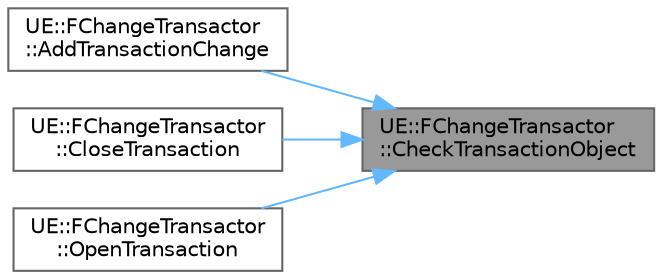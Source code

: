 digraph "UE::FChangeTransactor::CheckTransactionObject"
{
 // INTERACTIVE_SVG=YES
 // LATEX_PDF_SIZE
  bgcolor="transparent";
  edge [fontname=Helvetica,fontsize=10,labelfontname=Helvetica,labelfontsize=10];
  node [fontname=Helvetica,fontsize=10,shape=box,height=0.2,width=0.4];
  rankdir="RL";
  Node1 [id="Node000001",label="UE::FChangeTransactor\l::CheckTransactionObject",height=0.2,width=0.4,color="gray40", fillcolor="grey60", style="filled", fontcolor="black",tooltip=" "];
  Node1 -> Node2 [id="edge1_Node000001_Node000002",dir="back",color="steelblue1",style="solid",tooltip=" "];
  Node2 [id="Node000002",label="UE::FChangeTransactor\l::AddTransactionChange",height=0.2,width=0.4,color="grey40", fillcolor="white", style="filled",URL="$df/d29/structUE_1_1FChangeTransactor.html#acad54278634af86b65f6d0777f9f67a1",tooltip="Inserts a FChange instance into the compound change data."];
  Node1 -> Node3 [id="edge2_Node000001_Node000003",dir="back",color="steelblue1",style="solid",tooltip=" "];
  Node3 [id="Node000003",label="UE::FChangeTransactor\l::CloseTransaction",height=0.2,width=0.4,color="grey40", fillcolor="white", style="filled",URL="$df/d29/structUE_1_1FChangeTransactor.html#ac57cdad0e6400e07d2703d0387e54234",tooltip="Closes the currently pending transaction, inserting a FCompoundChange object, containing any FChange'..."];
  Node1 -> Node4 [id="edge3_Node000001_Node000004",dir="back",color="steelblue1",style="solid",tooltip=" "];
  Node4 [id="Node000004",label="UE::FChangeTransactor\l::OpenTransaction",height=0.2,width=0.4,color="grey40", fillcolor="white", style="filled",URL="$df/d29/structUE_1_1FChangeTransactor.html#ac9bf4edb755f4a1d8fa1e642f17a5c5e",tooltip="Opens a new transaction with the provided description."];
}
